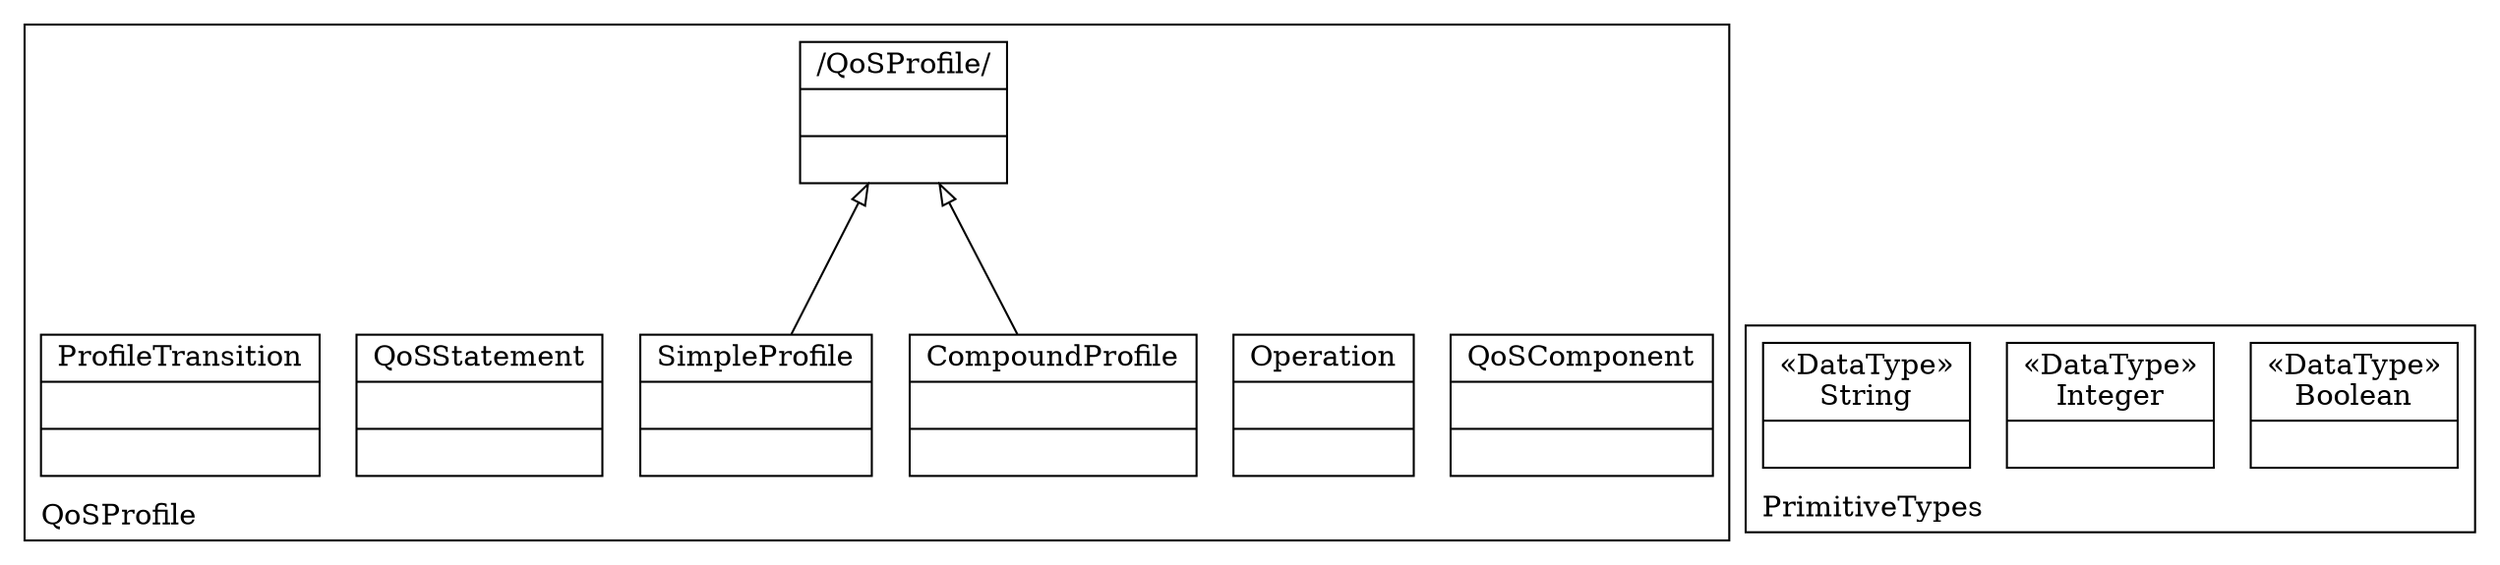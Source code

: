 digraph "KM3 Model in DOT" {
graph[rankdir=BT,labeljust=l,labelloc=t,nodeSep=0.75,compound=true];
 subgraph "cluster_QoSProfile"{
labelloc=t
color=black
label=QoSProfile
 node[shape=record];
QoSComponent[label="{QoSComponent| | }"]
;
 node[shape=record];
Operation[label="{Operation| | }"]
;
 node[shape=record];
QoSProfile[label="{/QoSProfile/| | }"]
;
 node[shape=record];
CompoundProfile[label="{CompoundProfile| | }"]
 CompoundProfile->QoSProfile[arrowhead=onormal,group=QoSProfile,minlen=2,constraint=true,]
;
 node[shape=record];
SimpleProfile[label="{SimpleProfile| | }"]
 SimpleProfile->QoSProfile[arrowhead=onormal,group=QoSProfile,minlen=2,constraint=true,]
;
 node[shape=record];
QoSStatement[label="{QoSStatement| | }"]
;
 node[shape=record];
ProfileTransition[label="{ProfileTransition| | }"]
;

} subgraph "cluster_PrimitiveTypes"{
labelloc=t
color=black
label=PrimitiveTypes
 node[shape=record];
Boolean[label="{&#171;DataType&#187;\nBoolean|}"]
;
 node[shape=record];
Integer[label="{&#171;DataType&#187;\nInteger|}"]
;
 node[shape=record];
String[label="{&#171;DataType&#187;\nString|}"]
;

}
}